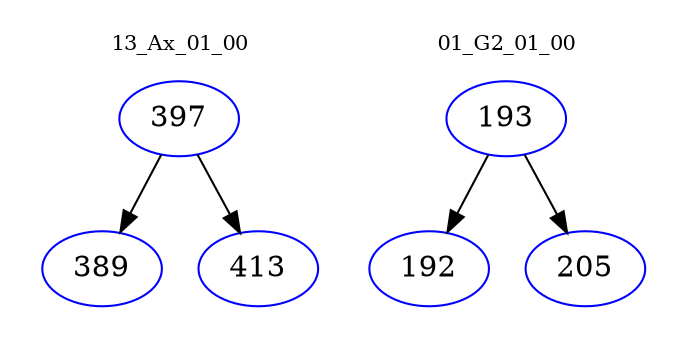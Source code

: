 digraph{
subgraph cluster_0 {
color = white
label = "13_Ax_01_00";
fontsize=10;
T0_397 [label="397", color="blue"]
T0_397 -> T0_389 [color="black"]
T0_389 [label="389", color="blue"]
T0_397 -> T0_413 [color="black"]
T0_413 [label="413", color="blue"]
}
subgraph cluster_1 {
color = white
label = "01_G2_01_00";
fontsize=10;
T1_193 [label="193", color="blue"]
T1_193 -> T1_192 [color="black"]
T1_192 [label="192", color="blue"]
T1_193 -> T1_205 [color="black"]
T1_205 [label="205", color="blue"]
}
}
